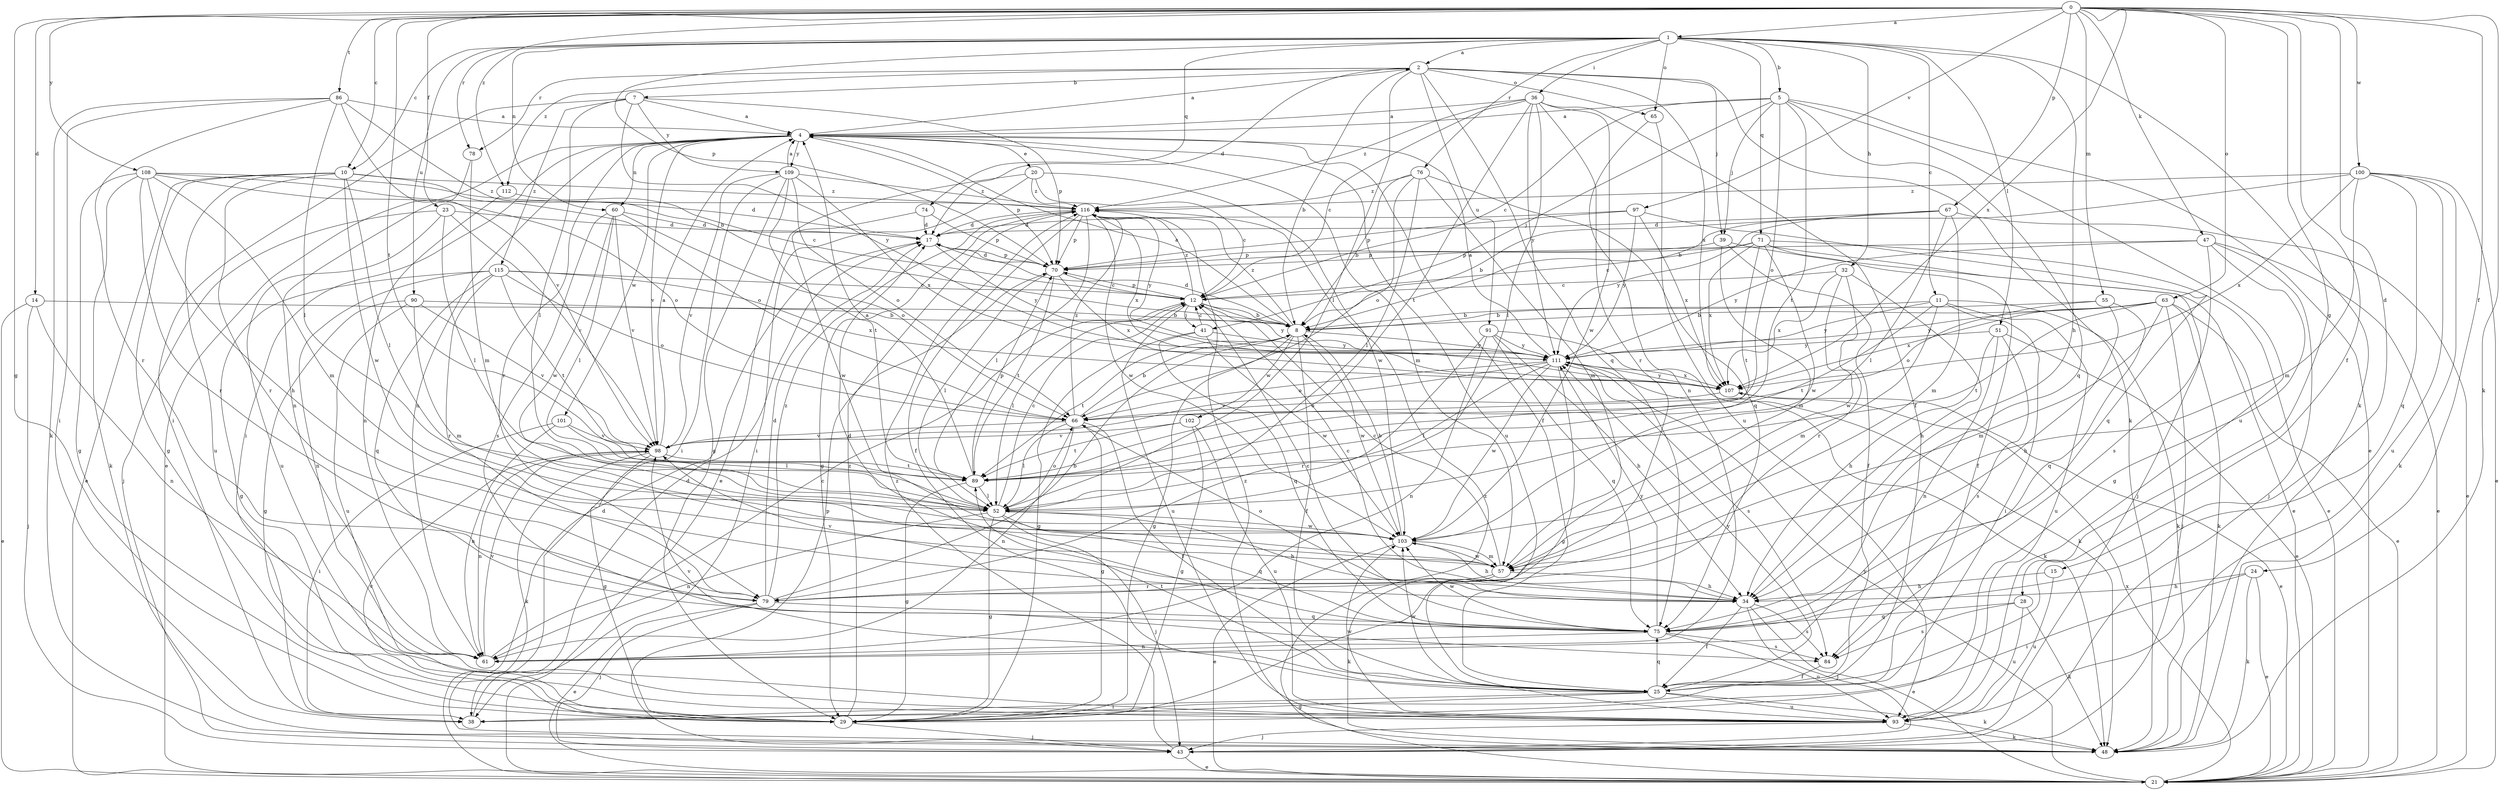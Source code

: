 strict digraph  {
0;
1;
2;
4;
5;
7;
8;
10;
11;
12;
14;
15;
17;
20;
21;
23;
24;
25;
28;
29;
32;
34;
36;
38;
39;
41;
43;
47;
48;
51;
52;
55;
57;
60;
61;
63;
65;
66;
67;
70;
71;
74;
75;
76;
78;
79;
84;
86;
89;
90;
91;
93;
97;
98;
100;
101;
102;
103;
107;
108;
109;
111;
112;
115;
116;
0 -> 1  [label=a];
0 -> 10  [label=c];
0 -> 14  [label=d];
0 -> 15  [label=d];
0 -> 23  [label=f];
0 -> 24  [label=f];
0 -> 25  [label=f];
0 -> 28  [label=g];
0 -> 29  [label=g];
0 -> 47  [label=k];
0 -> 48  [label=k];
0 -> 55  [label=m];
0 -> 63  [label=o];
0 -> 67  [label=p];
0 -> 86  [label=t];
0 -> 89  [label=t];
0 -> 97  [label=v];
0 -> 100  [label=w];
0 -> 107  [label=x];
0 -> 108  [label=y];
0 -> 112  [label=z];
1 -> 2  [label=a];
1 -> 5  [label=b];
1 -> 10  [label=c];
1 -> 11  [label=c];
1 -> 32  [label=h];
1 -> 34  [label=h];
1 -> 36  [label=i];
1 -> 48  [label=k];
1 -> 51  [label=l];
1 -> 60  [label=n];
1 -> 65  [label=o];
1 -> 70  [label=p];
1 -> 71  [label=q];
1 -> 74  [label=q];
1 -> 76  [label=r];
1 -> 78  [label=r];
1 -> 90  [label=u];
2 -> 7  [label=b];
2 -> 8  [label=b];
2 -> 17  [label=d];
2 -> 39  [label=j];
2 -> 48  [label=k];
2 -> 52  [label=l];
2 -> 65  [label=o];
2 -> 75  [label=q];
2 -> 78  [label=r];
2 -> 91  [label=u];
2 -> 107  [label=x];
2 -> 112  [label=z];
4 -> 2  [label=a];
4 -> 20  [label=e];
4 -> 21  [label=e];
4 -> 25  [label=f];
4 -> 38  [label=i];
4 -> 57  [label=m];
4 -> 60  [label=n];
4 -> 61  [label=n];
4 -> 70  [label=p];
4 -> 79  [label=r];
4 -> 93  [label=u];
4 -> 98  [label=v];
4 -> 101  [label=w];
4 -> 109  [label=y];
5 -> 4  [label=a];
5 -> 12  [label=c];
5 -> 21  [label=e];
5 -> 39  [label=j];
5 -> 41  [label=j];
5 -> 66  [label=o];
5 -> 75  [label=q];
5 -> 89  [label=t];
5 -> 93  [label=u];
7 -> 4  [label=a];
7 -> 38  [label=i];
7 -> 52  [label=l];
7 -> 70  [label=p];
7 -> 109  [label=y];
7 -> 111  [label=y];
7 -> 115  [label=z];
8 -> 4  [label=a];
8 -> 17  [label=d];
8 -> 25  [label=f];
8 -> 29  [label=g];
8 -> 89  [label=t];
8 -> 102  [label=w];
8 -> 103  [label=w];
8 -> 111  [label=y];
8 -> 116  [label=z];
10 -> 21  [label=e];
10 -> 29  [label=g];
10 -> 52  [label=l];
10 -> 66  [label=o];
10 -> 79  [label=r];
10 -> 93  [label=u];
10 -> 103  [label=w];
10 -> 116  [label=z];
11 -> 8  [label=b];
11 -> 38  [label=i];
11 -> 48  [label=k];
11 -> 57  [label=m];
11 -> 89  [label=t];
11 -> 93  [label=u];
11 -> 111  [label=y];
12 -> 8  [label=b];
12 -> 41  [label=j];
12 -> 52  [label=l];
12 -> 70  [label=p];
12 -> 93  [label=u];
12 -> 111  [label=y];
12 -> 116  [label=z];
14 -> 8  [label=b];
14 -> 21  [label=e];
14 -> 43  [label=j];
14 -> 61  [label=n];
15 -> 34  [label=h];
15 -> 93  [label=u];
17 -> 70  [label=p];
17 -> 111  [label=y];
20 -> 12  [label=c];
20 -> 21  [label=e];
20 -> 38  [label=i];
20 -> 103  [label=w];
20 -> 116  [label=z];
21 -> 17  [label=d];
21 -> 107  [label=x];
21 -> 111  [label=y];
21 -> 116  [label=z];
23 -> 17  [label=d];
23 -> 43  [label=j];
23 -> 52  [label=l];
23 -> 93  [label=u];
23 -> 98  [label=v];
24 -> 21  [label=e];
24 -> 34  [label=h];
24 -> 38  [label=i];
24 -> 48  [label=k];
25 -> 29  [label=g];
25 -> 38  [label=i];
25 -> 48  [label=k];
25 -> 75  [label=q];
25 -> 89  [label=t];
25 -> 93  [label=u];
25 -> 98  [label=v];
25 -> 103  [label=w];
25 -> 111  [label=y];
28 -> 48  [label=k];
28 -> 75  [label=q];
28 -> 84  [label=s];
28 -> 93  [label=u];
29 -> 43  [label=j];
29 -> 98  [label=v];
29 -> 116  [label=z];
32 -> 12  [label=c];
32 -> 34  [label=h];
32 -> 79  [label=r];
32 -> 103  [label=w];
32 -> 107  [label=x];
34 -> 12  [label=c];
34 -> 21  [label=e];
34 -> 25  [label=f];
34 -> 43  [label=j];
34 -> 66  [label=o];
34 -> 84  [label=s];
34 -> 98  [label=v];
36 -> 4  [label=a];
36 -> 12  [label=c];
36 -> 25  [label=f];
36 -> 52  [label=l];
36 -> 79  [label=r];
36 -> 89  [label=t];
36 -> 103  [label=w];
36 -> 111  [label=y];
36 -> 116  [label=z];
38 -> 17  [label=d];
39 -> 21  [label=e];
39 -> 25  [label=f];
39 -> 57  [label=m];
39 -> 70  [label=p];
41 -> 12  [label=c];
41 -> 29  [label=g];
41 -> 75  [label=q];
41 -> 103  [label=w];
41 -> 111  [label=y];
43 -> 21  [label=e];
43 -> 70  [label=p];
43 -> 116  [label=z];
47 -> 21  [label=e];
47 -> 29  [label=g];
47 -> 43  [label=j];
47 -> 70  [label=p];
47 -> 84  [label=s];
47 -> 111  [label=y];
48 -> 116  [label=z];
51 -> 21  [label=e];
51 -> 34  [label=h];
51 -> 61  [label=n];
51 -> 84  [label=s];
51 -> 111  [label=y];
52 -> 12  [label=c];
52 -> 29  [label=g];
52 -> 34  [label=h];
52 -> 43  [label=j];
52 -> 61  [label=n];
52 -> 66  [label=o];
52 -> 75  [label=q];
52 -> 103  [label=w];
55 -> 8  [label=b];
55 -> 34  [label=h];
55 -> 66  [label=o];
55 -> 75  [label=q];
57 -> 12  [label=c];
57 -> 34  [label=h];
57 -> 48  [label=k];
57 -> 79  [label=r];
57 -> 103  [label=w];
60 -> 17  [label=d];
60 -> 52  [label=l];
60 -> 66  [label=o];
60 -> 84  [label=s];
60 -> 98  [label=v];
60 -> 103  [label=w];
61 -> 12  [label=c];
61 -> 98  [label=v];
63 -> 8  [label=b];
63 -> 21  [label=e];
63 -> 43  [label=j];
63 -> 48  [label=k];
63 -> 57  [label=m];
63 -> 89  [label=t];
63 -> 107  [label=x];
63 -> 111  [label=y];
65 -> 61  [label=n];
65 -> 93  [label=u];
66 -> 8  [label=b];
66 -> 25  [label=f];
66 -> 29  [label=g];
66 -> 52  [label=l];
66 -> 61  [label=n];
66 -> 98  [label=v];
66 -> 116  [label=z];
67 -> 8  [label=b];
67 -> 17  [label=d];
67 -> 21  [label=e];
67 -> 52  [label=l];
67 -> 57  [label=m];
67 -> 111  [label=y];
70 -> 12  [label=c];
70 -> 17  [label=d];
70 -> 52  [label=l];
70 -> 89  [label=t];
70 -> 107  [label=x];
71 -> 12  [label=c];
71 -> 21  [label=e];
71 -> 25  [label=f];
71 -> 43  [label=j];
71 -> 70  [label=p];
71 -> 89  [label=t];
71 -> 103  [label=w];
71 -> 107  [label=x];
74 -> 17  [label=d];
74 -> 70  [label=p];
74 -> 103  [label=w];
75 -> 12  [label=c];
75 -> 17  [label=d];
75 -> 61  [label=n];
75 -> 84  [label=s];
75 -> 93  [label=u];
75 -> 103  [label=w];
75 -> 111  [label=y];
76 -> 8  [label=b];
76 -> 52  [label=l];
76 -> 57  [label=m];
76 -> 66  [label=o];
76 -> 75  [label=q];
76 -> 116  [label=z];
78 -> 57  [label=m];
78 -> 61  [label=n];
79 -> 8  [label=b];
79 -> 17  [label=d];
79 -> 21  [label=e];
79 -> 43  [label=j];
79 -> 75  [label=q];
79 -> 116  [label=z];
84 -> 25  [label=f];
86 -> 4  [label=a];
86 -> 8  [label=b];
86 -> 38  [label=i];
86 -> 48  [label=k];
86 -> 52  [label=l];
86 -> 79  [label=r];
86 -> 98  [label=v];
89 -> 4  [label=a];
89 -> 29  [label=g];
89 -> 52  [label=l];
89 -> 70  [label=p];
90 -> 8  [label=b];
90 -> 29  [label=g];
90 -> 57  [label=m];
90 -> 93  [label=u];
90 -> 98  [label=v];
91 -> 34  [label=h];
91 -> 48  [label=k];
91 -> 61  [label=n];
91 -> 75  [label=q];
91 -> 79  [label=r];
91 -> 111  [label=y];
93 -> 43  [label=j];
93 -> 48  [label=k];
93 -> 103  [label=w];
97 -> 17  [label=d];
97 -> 70  [label=p];
97 -> 75  [label=q];
97 -> 107  [label=x];
97 -> 111  [label=y];
98 -> 4  [label=a];
98 -> 29  [label=g];
98 -> 48  [label=k];
98 -> 61  [label=n];
98 -> 89  [label=t];
100 -> 8  [label=b];
100 -> 21  [label=e];
100 -> 48  [label=k];
100 -> 57  [label=m];
100 -> 75  [label=q];
100 -> 93  [label=u];
100 -> 107  [label=x];
100 -> 116  [label=z];
101 -> 38  [label=i];
101 -> 52  [label=l];
101 -> 61  [label=n];
101 -> 98  [label=v];
102 -> 29  [label=g];
102 -> 89  [label=t];
102 -> 93  [label=u];
102 -> 98  [label=v];
103 -> 8  [label=b];
103 -> 21  [label=e];
103 -> 34  [label=h];
103 -> 57  [label=m];
107 -> 21  [label=e];
107 -> 66  [label=o];
107 -> 111  [label=y];
108 -> 17  [label=d];
108 -> 29  [label=g];
108 -> 34  [label=h];
108 -> 48  [label=k];
108 -> 57  [label=m];
108 -> 66  [label=o];
108 -> 79  [label=r];
108 -> 116  [label=z];
109 -> 4  [label=a];
109 -> 29  [label=g];
109 -> 38  [label=i];
109 -> 66  [label=o];
109 -> 89  [label=t];
109 -> 98  [label=v];
109 -> 107  [label=x];
109 -> 116  [label=z];
111 -> 4  [label=a];
111 -> 29  [label=g];
111 -> 48  [label=k];
111 -> 52  [label=l];
111 -> 66  [label=o];
111 -> 84  [label=s];
111 -> 98  [label=v];
111 -> 103  [label=w];
111 -> 107  [label=x];
112 -> 12  [label=c];
112 -> 61  [label=n];
115 -> 12  [label=c];
115 -> 29  [label=g];
115 -> 61  [label=n];
115 -> 66  [label=o];
115 -> 75  [label=q];
115 -> 79  [label=r];
115 -> 89  [label=t];
115 -> 107  [label=x];
116 -> 17  [label=d];
116 -> 25  [label=f];
116 -> 29  [label=g];
116 -> 52  [label=l];
116 -> 70  [label=p];
116 -> 103  [label=w];
116 -> 107  [label=x];
116 -> 111  [label=y];
}
